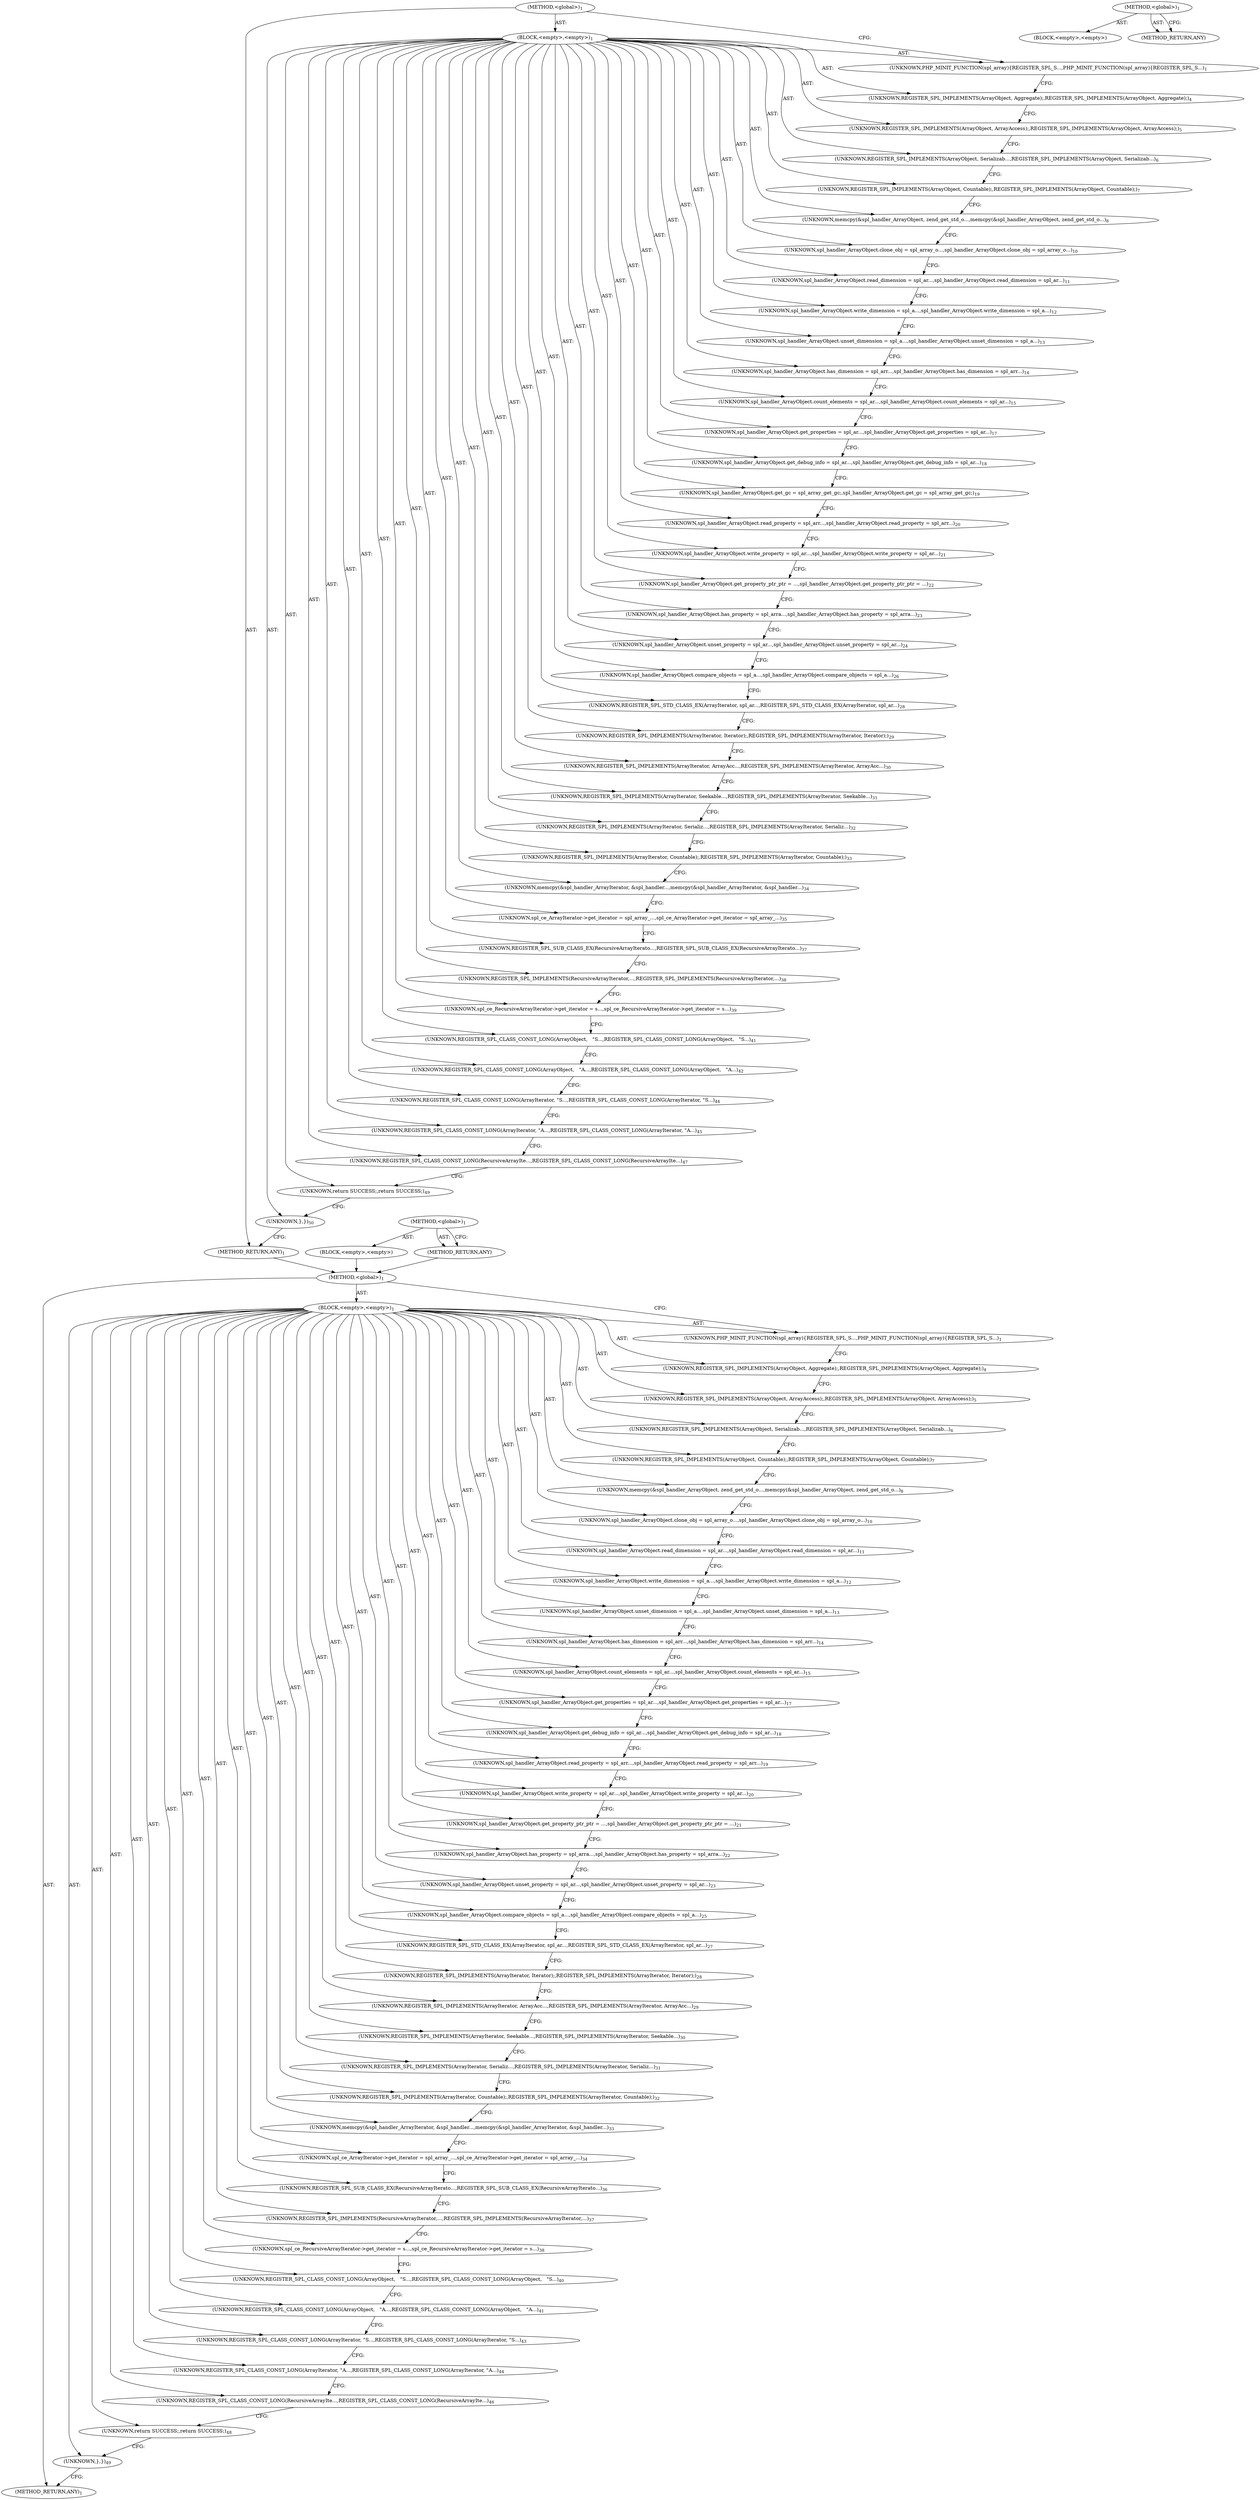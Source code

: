 digraph "&lt;global&gt;" {
vulnerable_6 [label=<(METHOD,&lt;global&gt;)<SUB>1</SUB>>];
vulnerable_7 [label=<(BLOCK,&lt;empty&gt;,&lt;empty&gt;)<SUB>1</SUB>>];
vulnerable_8 [label=<(UNKNOWN,PHP_MINIT_FUNCTION(spl_array)
{
	REGISTER_SPL_S...,PHP_MINIT_FUNCTION(spl_array)
{
	REGISTER_SPL_S...)<SUB>1</SUB>>];
vulnerable_9 [label=<(UNKNOWN,REGISTER_SPL_IMPLEMENTS(ArrayObject, Aggregate);,REGISTER_SPL_IMPLEMENTS(ArrayObject, Aggregate);)<SUB>4</SUB>>];
vulnerable_10 [label=<(UNKNOWN,REGISTER_SPL_IMPLEMENTS(ArrayObject, ArrayAccess);,REGISTER_SPL_IMPLEMENTS(ArrayObject, ArrayAccess);)<SUB>5</SUB>>];
vulnerable_11 [label=<(UNKNOWN,REGISTER_SPL_IMPLEMENTS(ArrayObject, Serializab...,REGISTER_SPL_IMPLEMENTS(ArrayObject, Serializab...)<SUB>6</SUB>>];
vulnerable_12 [label=<(UNKNOWN,REGISTER_SPL_IMPLEMENTS(ArrayObject, Countable);,REGISTER_SPL_IMPLEMENTS(ArrayObject, Countable);)<SUB>7</SUB>>];
vulnerable_13 [label=<(UNKNOWN,memcpy(&amp;spl_handler_ArrayObject, zend_get_std_o...,memcpy(&amp;spl_handler_ArrayObject, zend_get_std_o...)<SUB>8</SUB>>];
vulnerable_14 [label=<(UNKNOWN,spl_handler_ArrayObject.clone_obj = spl_array_o...,spl_handler_ArrayObject.clone_obj = spl_array_o...)<SUB>10</SUB>>];
vulnerable_15 [label=<(UNKNOWN,spl_handler_ArrayObject.read_dimension = spl_ar...,spl_handler_ArrayObject.read_dimension = spl_ar...)<SUB>11</SUB>>];
vulnerable_16 [label=<(UNKNOWN,spl_handler_ArrayObject.write_dimension = spl_a...,spl_handler_ArrayObject.write_dimension = spl_a...)<SUB>12</SUB>>];
vulnerable_17 [label=<(UNKNOWN,spl_handler_ArrayObject.unset_dimension = spl_a...,spl_handler_ArrayObject.unset_dimension = spl_a...)<SUB>13</SUB>>];
vulnerable_18 [label=<(UNKNOWN,spl_handler_ArrayObject.has_dimension = spl_arr...,spl_handler_ArrayObject.has_dimension = spl_arr...)<SUB>14</SUB>>];
vulnerable_19 [label=<(UNKNOWN,spl_handler_ArrayObject.count_elements = spl_ar...,spl_handler_ArrayObject.count_elements = spl_ar...)<SUB>15</SUB>>];
vulnerable_20 [label=<(UNKNOWN,spl_handler_ArrayObject.get_properties = spl_ar...,spl_handler_ArrayObject.get_properties = spl_ar...)<SUB>17</SUB>>];
vulnerable_21 [label=<(UNKNOWN,spl_handler_ArrayObject.get_debug_info = spl_ar...,spl_handler_ArrayObject.get_debug_info = spl_ar...)<SUB>18</SUB>>];
vulnerable_22 [label=<(UNKNOWN,spl_handler_ArrayObject.read_property = spl_arr...,spl_handler_ArrayObject.read_property = spl_arr...)<SUB>19</SUB>>];
vulnerable_23 [label=<(UNKNOWN,spl_handler_ArrayObject.write_property = spl_ar...,spl_handler_ArrayObject.write_property = spl_ar...)<SUB>20</SUB>>];
vulnerable_24 [label=<(UNKNOWN,spl_handler_ArrayObject.get_property_ptr_ptr = ...,spl_handler_ArrayObject.get_property_ptr_ptr = ...)<SUB>21</SUB>>];
vulnerable_25 [label=<(UNKNOWN,spl_handler_ArrayObject.has_property = spl_arra...,spl_handler_ArrayObject.has_property = spl_arra...)<SUB>22</SUB>>];
vulnerable_26 [label=<(UNKNOWN,spl_handler_ArrayObject.unset_property = spl_ar...,spl_handler_ArrayObject.unset_property = spl_ar...)<SUB>23</SUB>>];
vulnerable_27 [label=<(UNKNOWN,spl_handler_ArrayObject.compare_objects = spl_a...,spl_handler_ArrayObject.compare_objects = spl_a...)<SUB>25</SUB>>];
vulnerable_28 [label=<(UNKNOWN,REGISTER_SPL_STD_CLASS_EX(ArrayIterator, spl_ar...,REGISTER_SPL_STD_CLASS_EX(ArrayIterator, spl_ar...)<SUB>27</SUB>>];
vulnerable_29 [label=<(UNKNOWN,REGISTER_SPL_IMPLEMENTS(ArrayIterator, Iterator);,REGISTER_SPL_IMPLEMENTS(ArrayIterator, Iterator);)<SUB>28</SUB>>];
vulnerable_30 [label=<(UNKNOWN,REGISTER_SPL_IMPLEMENTS(ArrayIterator, ArrayAcc...,REGISTER_SPL_IMPLEMENTS(ArrayIterator, ArrayAcc...)<SUB>29</SUB>>];
vulnerable_31 [label=<(UNKNOWN,REGISTER_SPL_IMPLEMENTS(ArrayIterator, Seekable...,REGISTER_SPL_IMPLEMENTS(ArrayIterator, Seekable...)<SUB>30</SUB>>];
vulnerable_32 [label=<(UNKNOWN,REGISTER_SPL_IMPLEMENTS(ArrayIterator, Serializ...,REGISTER_SPL_IMPLEMENTS(ArrayIterator, Serializ...)<SUB>31</SUB>>];
vulnerable_33 [label=<(UNKNOWN,REGISTER_SPL_IMPLEMENTS(ArrayIterator, Countable);,REGISTER_SPL_IMPLEMENTS(ArrayIterator, Countable);)<SUB>32</SUB>>];
vulnerable_34 [label=<(UNKNOWN,memcpy(&amp;spl_handler_ArrayIterator, &amp;spl_handler...,memcpy(&amp;spl_handler_ArrayIterator, &amp;spl_handler...)<SUB>33</SUB>>];
vulnerable_35 [label=<(UNKNOWN,spl_ce_ArrayIterator-&gt;get_iterator = spl_array_...,spl_ce_ArrayIterator-&gt;get_iterator = spl_array_...)<SUB>34</SUB>>];
vulnerable_36 [label=<(UNKNOWN,REGISTER_SPL_SUB_CLASS_EX(RecursiveArrayIterato...,REGISTER_SPL_SUB_CLASS_EX(RecursiveArrayIterato...)<SUB>36</SUB>>];
vulnerable_37 [label=<(UNKNOWN,REGISTER_SPL_IMPLEMENTS(RecursiveArrayIterator,...,REGISTER_SPL_IMPLEMENTS(RecursiveArrayIterator,...)<SUB>37</SUB>>];
vulnerable_38 [label=<(UNKNOWN,spl_ce_RecursiveArrayIterator-&gt;get_iterator = s...,spl_ce_RecursiveArrayIterator-&gt;get_iterator = s...)<SUB>38</SUB>>];
vulnerable_39 [label=<(UNKNOWN,REGISTER_SPL_CLASS_CONST_LONG(ArrayObject,   &quot;S...,REGISTER_SPL_CLASS_CONST_LONG(ArrayObject,   &quot;S...)<SUB>40</SUB>>];
vulnerable_40 [label=<(UNKNOWN,REGISTER_SPL_CLASS_CONST_LONG(ArrayObject,   &quot;A...,REGISTER_SPL_CLASS_CONST_LONG(ArrayObject,   &quot;A...)<SUB>41</SUB>>];
vulnerable_41 [label=<(UNKNOWN,REGISTER_SPL_CLASS_CONST_LONG(ArrayIterator, &quot;S...,REGISTER_SPL_CLASS_CONST_LONG(ArrayIterator, &quot;S...)<SUB>43</SUB>>];
vulnerable_42 [label=<(UNKNOWN,REGISTER_SPL_CLASS_CONST_LONG(ArrayIterator, &quot;A...,REGISTER_SPL_CLASS_CONST_LONG(ArrayIterator, &quot;A...)<SUB>44</SUB>>];
vulnerable_43 [label=<(UNKNOWN,REGISTER_SPL_CLASS_CONST_LONG(RecursiveArrayIte...,REGISTER_SPL_CLASS_CONST_LONG(RecursiveArrayIte...)<SUB>46</SUB>>];
vulnerable_44 [label=<(UNKNOWN,return SUCCESS;,return SUCCESS;)<SUB>48</SUB>>];
vulnerable_45 [label=<(UNKNOWN,},})<SUB>49</SUB>>];
vulnerable_46 [label=<(METHOD_RETURN,ANY)<SUB>1</SUB>>];
vulnerable_51 [label=<(METHOD,&lt;global&gt;)<SUB>1</SUB>>];
vulnerable_52 [label=<(BLOCK,&lt;empty&gt;,&lt;empty&gt;)>];
vulnerable_53 [label=<(METHOD_RETURN,ANY)>];
fixed_6 [label=<(METHOD,&lt;global&gt;)<SUB>1</SUB>>];
fixed_7 [label=<(BLOCK,&lt;empty&gt;,&lt;empty&gt;)<SUB>1</SUB>>];
fixed_8 [label=<(UNKNOWN,PHP_MINIT_FUNCTION(spl_array)
{
	REGISTER_SPL_S...,PHP_MINIT_FUNCTION(spl_array)
{
	REGISTER_SPL_S...)<SUB>1</SUB>>];
fixed_9 [label=<(UNKNOWN,REGISTER_SPL_IMPLEMENTS(ArrayObject, Aggregate);,REGISTER_SPL_IMPLEMENTS(ArrayObject, Aggregate);)<SUB>4</SUB>>];
fixed_10 [label=<(UNKNOWN,REGISTER_SPL_IMPLEMENTS(ArrayObject, ArrayAccess);,REGISTER_SPL_IMPLEMENTS(ArrayObject, ArrayAccess);)<SUB>5</SUB>>];
fixed_11 [label=<(UNKNOWN,REGISTER_SPL_IMPLEMENTS(ArrayObject, Serializab...,REGISTER_SPL_IMPLEMENTS(ArrayObject, Serializab...)<SUB>6</SUB>>];
fixed_12 [label=<(UNKNOWN,REGISTER_SPL_IMPLEMENTS(ArrayObject, Countable);,REGISTER_SPL_IMPLEMENTS(ArrayObject, Countable);)<SUB>7</SUB>>];
fixed_13 [label=<(UNKNOWN,memcpy(&amp;spl_handler_ArrayObject, zend_get_std_o...,memcpy(&amp;spl_handler_ArrayObject, zend_get_std_o...)<SUB>8</SUB>>];
fixed_14 [label=<(UNKNOWN,spl_handler_ArrayObject.clone_obj = spl_array_o...,spl_handler_ArrayObject.clone_obj = spl_array_o...)<SUB>10</SUB>>];
fixed_15 [label=<(UNKNOWN,spl_handler_ArrayObject.read_dimension = spl_ar...,spl_handler_ArrayObject.read_dimension = spl_ar...)<SUB>11</SUB>>];
fixed_16 [label=<(UNKNOWN,spl_handler_ArrayObject.write_dimension = spl_a...,spl_handler_ArrayObject.write_dimension = spl_a...)<SUB>12</SUB>>];
fixed_17 [label=<(UNKNOWN,spl_handler_ArrayObject.unset_dimension = spl_a...,spl_handler_ArrayObject.unset_dimension = spl_a...)<SUB>13</SUB>>];
fixed_18 [label=<(UNKNOWN,spl_handler_ArrayObject.has_dimension = spl_arr...,spl_handler_ArrayObject.has_dimension = spl_arr...)<SUB>14</SUB>>];
fixed_19 [label=<(UNKNOWN,spl_handler_ArrayObject.count_elements = spl_ar...,spl_handler_ArrayObject.count_elements = spl_ar...)<SUB>15</SUB>>];
fixed_20 [label=<(UNKNOWN,spl_handler_ArrayObject.get_properties = spl_ar...,spl_handler_ArrayObject.get_properties = spl_ar...)<SUB>17</SUB>>];
fixed_21 [label=<(UNKNOWN,spl_handler_ArrayObject.get_debug_info = spl_ar...,spl_handler_ArrayObject.get_debug_info = spl_ar...)<SUB>18</SUB>>];
fixed_22 [label=<(UNKNOWN,spl_handler_ArrayObject.get_gc = spl_array_get_gc;,spl_handler_ArrayObject.get_gc = spl_array_get_gc;)<SUB>19</SUB>>];
fixed_23 [label=<(UNKNOWN,spl_handler_ArrayObject.read_property = spl_arr...,spl_handler_ArrayObject.read_property = spl_arr...)<SUB>20</SUB>>];
fixed_24 [label=<(UNKNOWN,spl_handler_ArrayObject.write_property = spl_ar...,spl_handler_ArrayObject.write_property = spl_ar...)<SUB>21</SUB>>];
fixed_25 [label=<(UNKNOWN,spl_handler_ArrayObject.get_property_ptr_ptr = ...,spl_handler_ArrayObject.get_property_ptr_ptr = ...)<SUB>22</SUB>>];
fixed_26 [label=<(UNKNOWN,spl_handler_ArrayObject.has_property = spl_arra...,spl_handler_ArrayObject.has_property = spl_arra...)<SUB>23</SUB>>];
fixed_27 [label=<(UNKNOWN,spl_handler_ArrayObject.unset_property = spl_ar...,spl_handler_ArrayObject.unset_property = spl_ar...)<SUB>24</SUB>>];
fixed_28 [label=<(UNKNOWN,spl_handler_ArrayObject.compare_objects = spl_a...,spl_handler_ArrayObject.compare_objects = spl_a...)<SUB>26</SUB>>];
fixed_29 [label=<(UNKNOWN,REGISTER_SPL_STD_CLASS_EX(ArrayIterator, spl_ar...,REGISTER_SPL_STD_CLASS_EX(ArrayIterator, spl_ar...)<SUB>28</SUB>>];
fixed_30 [label=<(UNKNOWN,REGISTER_SPL_IMPLEMENTS(ArrayIterator, Iterator);,REGISTER_SPL_IMPLEMENTS(ArrayIterator, Iterator);)<SUB>29</SUB>>];
fixed_31 [label=<(UNKNOWN,REGISTER_SPL_IMPLEMENTS(ArrayIterator, ArrayAcc...,REGISTER_SPL_IMPLEMENTS(ArrayIterator, ArrayAcc...)<SUB>30</SUB>>];
fixed_32 [label=<(UNKNOWN,REGISTER_SPL_IMPLEMENTS(ArrayIterator, Seekable...,REGISTER_SPL_IMPLEMENTS(ArrayIterator, Seekable...)<SUB>31</SUB>>];
fixed_33 [label=<(UNKNOWN,REGISTER_SPL_IMPLEMENTS(ArrayIterator, Serializ...,REGISTER_SPL_IMPLEMENTS(ArrayIterator, Serializ...)<SUB>32</SUB>>];
fixed_34 [label=<(UNKNOWN,REGISTER_SPL_IMPLEMENTS(ArrayIterator, Countable);,REGISTER_SPL_IMPLEMENTS(ArrayIterator, Countable);)<SUB>33</SUB>>];
fixed_35 [label=<(UNKNOWN,memcpy(&amp;spl_handler_ArrayIterator, &amp;spl_handler...,memcpy(&amp;spl_handler_ArrayIterator, &amp;spl_handler...)<SUB>34</SUB>>];
fixed_36 [label=<(UNKNOWN,spl_ce_ArrayIterator-&gt;get_iterator = spl_array_...,spl_ce_ArrayIterator-&gt;get_iterator = spl_array_...)<SUB>35</SUB>>];
fixed_37 [label=<(UNKNOWN,REGISTER_SPL_SUB_CLASS_EX(RecursiveArrayIterato...,REGISTER_SPL_SUB_CLASS_EX(RecursiveArrayIterato...)<SUB>37</SUB>>];
fixed_38 [label=<(UNKNOWN,REGISTER_SPL_IMPLEMENTS(RecursiveArrayIterator,...,REGISTER_SPL_IMPLEMENTS(RecursiveArrayIterator,...)<SUB>38</SUB>>];
fixed_39 [label=<(UNKNOWN,spl_ce_RecursiveArrayIterator-&gt;get_iterator = s...,spl_ce_RecursiveArrayIterator-&gt;get_iterator = s...)<SUB>39</SUB>>];
fixed_40 [label=<(UNKNOWN,REGISTER_SPL_CLASS_CONST_LONG(ArrayObject,   &quot;S...,REGISTER_SPL_CLASS_CONST_LONG(ArrayObject,   &quot;S...)<SUB>41</SUB>>];
fixed_41 [label=<(UNKNOWN,REGISTER_SPL_CLASS_CONST_LONG(ArrayObject,   &quot;A...,REGISTER_SPL_CLASS_CONST_LONG(ArrayObject,   &quot;A...)<SUB>42</SUB>>];
fixed_42 [label=<(UNKNOWN,REGISTER_SPL_CLASS_CONST_LONG(ArrayIterator, &quot;S...,REGISTER_SPL_CLASS_CONST_LONG(ArrayIterator, &quot;S...)<SUB>44</SUB>>];
fixed_43 [label=<(UNKNOWN,REGISTER_SPL_CLASS_CONST_LONG(ArrayIterator, &quot;A...,REGISTER_SPL_CLASS_CONST_LONG(ArrayIterator, &quot;A...)<SUB>45</SUB>>];
fixed_44 [label=<(UNKNOWN,REGISTER_SPL_CLASS_CONST_LONG(RecursiveArrayIte...,REGISTER_SPL_CLASS_CONST_LONG(RecursiveArrayIte...)<SUB>47</SUB>>];
fixed_45 [label=<(UNKNOWN,return SUCCESS;,return SUCCESS;)<SUB>49</SUB>>];
fixed_46 [label=<(UNKNOWN,},})<SUB>50</SUB>>];
fixed_47 [label=<(METHOD_RETURN,ANY)<SUB>1</SUB>>];
fixed_52 [label=<(METHOD,&lt;global&gt;)<SUB>1</SUB>>];
fixed_53 [label=<(BLOCK,&lt;empty&gt;,&lt;empty&gt;)>];
fixed_54 [label=<(METHOD_RETURN,ANY)>];
vulnerable_6 -> vulnerable_7  [key=0, label="AST: "];
vulnerable_6 -> vulnerable_46  [key=0, label="AST: "];
vulnerable_6 -> vulnerable_8  [key=0, label="CFG: "];
vulnerable_7 -> vulnerable_8  [key=0, label="AST: "];
vulnerable_7 -> vulnerable_9  [key=0, label="AST: "];
vulnerable_7 -> vulnerable_10  [key=0, label="AST: "];
vulnerable_7 -> vulnerable_11  [key=0, label="AST: "];
vulnerable_7 -> vulnerable_12  [key=0, label="AST: "];
vulnerable_7 -> vulnerable_13  [key=0, label="AST: "];
vulnerable_7 -> vulnerable_14  [key=0, label="AST: "];
vulnerable_7 -> vulnerable_15  [key=0, label="AST: "];
vulnerable_7 -> vulnerable_16  [key=0, label="AST: "];
vulnerable_7 -> vulnerable_17  [key=0, label="AST: "];
vulnerable_7 -> vulnerable_18  [key=0, label="AST: "];
vulnerable_7 -> vulnerable_19  [key=0, label="AST: "];
vulnerable_7 -> vulnerable_20  [key=0, label="AST: "];
vulnerable_7 -> vulnerable_21  [key=0, label="AST: "];
vulnerable_7 -> vulnerable_22  [key=0, label="AST: "];
vulnerable_7 -> vulnerable_23  [key=0, label="AST: "];
vulnerable_7 -> vulnerable_24  [key=0, label="AST: "];
vulnerable_7 -> vulnerable_25  [key=0, label="AST: "];
vulnerable_7 -> vulnerable_26  [key=0, label="AST: "];
vulnerable_7 -> vulnerable_27  [key=0, label="AST: "];
vulnerable_7 -> vulnerable_28  [key=0, label="AST: "];
vulnerable_7 -> vulnerable_29  [key=0, label="AST: "];
vulnerable_7 -> vulnerable_30  [key=0, label="AST: "];
vulnerable_7 -> vulnerable_31  [key=0, label="AST: "];
vulnerable_7 -> vulnerable_32  [key=0, label="AST: "];
vulnerable_7 -> vulnerable_33  [key=0, label="AST: "];
vulnerable_7 -> vulnerable_34  [key=0, label="AST: "];
vulnerable_7 -> vulnerable_35  [key=0, label="AST: "];
vulnerable_7 -> vulnerable_36  [key=0, label="AST: "];
vulnerable_7 -> vulnerable_37  [key=0, label="AST: "];
vulnerable_7 -> vulnerable_38  [key=0, label="AST: "];
vulnerable_7 -> vulnerable_39  [key=0, label="AST: "];
vulnerable_7 -> vulnerable_40  [key=0, label="AST: "];
vulnerable_7 -> vulnerable_41  [key=0, label="AST: "];
vulnerable_7 -> vulnerable_42  [key=0, label="AST: "];
vulnerable_7 -> vulnerable_43  [key=0, label="AST: "];
vulnerable_7 -> vulnerable_44  [key=0, label="AST: "];
vulnerable_7 -> vulnerable_45  [key=0, label="AST: "];
vulnerable_8 -> vulnerable_9  [key=0, label="CFG: "];
vulnerable_9 -> vulnerable_10  [key=0, label="CFG: "];
vulnerable_10 -> vulnerable_11  [key=0, label="CFG: "];
vulnerable_11 -> vulnerable_12  [key=0, label="CFG: "];
vulnerable_12 -> vulnerable_13  [key=0, label="CFG: "];
vulnerable_13 -> vulnerable_14  [key=0, label="CFG: "];
vulnerable_14 -> vulnerable_15  [key=0, label="CFG: "];
vulnerable_15 -> vulnerable_16  [key=0, label="CFG: "];
vulnerable_16 -> vulnerable_17  [key=0, label="CFG: "];
vulnerable_17 -> vulnerable_18  [key=0, label="CFG: "];
vulnerable_18 -> vulnerable_19  [key=0, label="CFG: "];
vulnerable_19 -> vulnerable_20  [key=0, label="CFG: "];
vulnerable_20 -> vulnerable_21  [key=0, label="CFG: "];
vulnerable_21 -> vulnerable_22  [key=0, label="CFG: "];
vulnerable_22 -> vulnerable_23  [key=0, label="CFG: "];
vulnerable_23 -> vulnerable_24  [key=0, label="CFG: "];
vulnerable_24 -> vulnerable_25  [key=0, label="CFG: "];
vulnerable_25 -> vulnerable_26  [key=0, label="CFG: "];
vulnerable_26 -> vulnerable_27  [key=0, label="CFG: "];
vulnerable_27 -> vulnerable_28  [key=0, label="CFG: "];
vulnerable_28 -> vulnerable_29  [key=0, label="CFG: "];
vulnerable_29 -> vulnerable_30  [key=0, label="CFG: "];
vulnerable_30 -> vulnerable_31  [key=0, label="CFG: "];
vulnerable_31 -> vulnerable_32  [key=0, label="CFG: "];
vulnerable_32 -> vulnerable_33  [key=0, label="CFG: "];
vulnerable_33 -> vulnerable_34  [key=0, label="CFG: "];
vulnerable_34 -> vulnerable_35  [key=0, label="CFG: "];
vulnerable_35 -> vulnerable_36  [key=0, label="CFG: "];
vulnerable_36 -> vulnerable_37  [key=0, label="CFG: "];
vulnerable_37 -> vulnerable_38  [key=0, label="CFG: "];
vulnerable_38 -> vulnerable_39  [key=0, label="CFG: "];
vulnerable_39 -> vulnerable_40  [key=0, label="CFG: "];
vulnerable_40 -> vulnerable_41  [key=0, label="CFG: "];
vulnerable_41 -> vulnerable_42  [key=0, label="CFG: "];
vulnerable_42 -> vulnerable_43  [key=0, label="CFG: "];
vulnerable_43 -> vulnerable_44  [key=0, label="CFG: "];
vulnerable_44 -> vulnerable_45  [key=0, label="CFG: "];
vulnerable_45 -> vulnerable_46  [key=0, label="CFG: "];
vulnerable_51 -> vulnerable_52  [key=0, label="AST: "];
vulnerable_51 -> vulnerable_53  [key=0, label="AST: "];
vulnerable_51 -> vulnerable_53  [key=1, label="CFG: "];
fixed_6 -> fixed_7  [key=0, label="AST: "];
fixed_6 -> fixed_47  [key=0, label="AST: "];
fixed_6 -> fixed_8  [key=0, label="CFG: "];
fixed_7 -> fixed_8  [key=0, label="AST: "];
fixed_7 -> fixed_9  [key=0, label="AST: "];
fixed_7 -> fixed_10  [key=0, label="AST: "];
fixed_7 -> fixed_11  [key=0, label="AST: "];
fixed_7 -> fixed_12  [key=0, label="AST: "];
fixed_7 -> fixed_13  [key=0, label="AST: "];
fixed_7 -> fixed_14  [key=0, label="AST: "];
fixed_7 -> fixed_15  [key=0, label="AST: "];
fixed_7 -> fixed_16  [key=0, label="AST: "];
fixed_7 -> fixed_17  [key=0, label="AST: "];
fixed_7 -> fixed_18  [key=0, label="AST: "];
fixed_7 -> fixed_19  [key=0, label="AST: "];
fixed_7 -> fixed_20  [key=0, label="AST: "];
fixed_7 -> fixed_21  [key=0, label="AST: "];
fixed_7 -> fixed_22  [key=0, label="AST: "];
fixed_7 -> fixed_23  [key=0, label="AST: "];
fixed_7 -> fixed_24  [key=0, label="AST: "];
fixed_7 -> fixed_25  [key=0, label="AST: "];
fixed_7 -> fixed_26  [key=0, label="AST: "];
fixed_7 -> fixed_27  [key=0, label="AST: "];
fixed_7 -> fixed_28  [key=0, label="AST: "];
fixed_7 -> fixed_29  [key=0, label="AST: "];
fixed_7 -> fixed_30  [key=0, label="AST: "];
fixed_7 -> fixed_31  [key=0, label="AST: "];
fixed_7 -> fixed_32  [key=0, label="AST: "];
fixed_7 -> fixed_33  [key=0, label="AST: "];
fixed_7 -> fixed_34  [key=0, label="AST: "];
fixed_7 -> fixed_35  [key=0, label="AST: "];
fixed_7 -> fixed_36  [key=0, label="AST: "];
fixed_7 -> fixed_37  [key=0, label="AST: "];
fixed_7 -> fixed_38  [key=0, label="AST: "];
fixed_7 -> fixed_39  [key=0, label="AST: "];
fixed_7 -> fixed_40  [key=0, label="AST: "];
fixed_7 -> fixed_41  [key=0, label="AST: "];
fixed_7 -> fixed_42  [key=0, label="AST: "];
fixed_7 -> fixed_43  [key=0, label="AST: "];
fixed_7 -> fixed_44  [key=0, label="AST: "];
fixed_7 -> fixed_45  [key=0, label="AST: "];
fixed_7 -> fixed_46  [key=0, label="AST: "];
fixed_8 -> fixed_9  [key=0, label="CFG: "];
fixed_9 -> fixed_10  [key=0, label="CFG: "];
fixed_10 -> fixed_11  [key=0, label="CFG: "];
fixed_11 -> fixed_12  [key=0, label="CFG: "];
fixed_12 -> fixed_13  [key=0, label="CFG: "];
fixed_13 -> fixed_14  [key=0, label="CFG: "];
fixed_14 -> fixed_15  [key=0, label="CFG: "];
fixed_15 -> fixed_16  [key=0, label="CFG: "];
fixed_16 -> fixed_17  [key=0, label="CFG: "];
fixed_17 -> fixed_18  [key=0, label="CFG: "];
fixed_18 -> fixed_19  [key=0, label="CFG: "];
fixed_19 -> fixed_20  [key=0, label="CFG: "];
fixed_20 -> fixed_21  [key=0, label="CFG: "];
fixed_21 -> fixed_22  [key=0, label="CFG: "];
fixed_22 -> fixed_23  [key=0, label="CFG: "];
fixed_23 -> fixed_24  [key=0, label="CFG: "];
fixed_24 -> fixed_25  [key=0, label="CFG: "];
fixed_25 -> fixed_26  [key=0, label="CFG: "];
fixed_26 -> fixed_27  [key=0, label="CFG: "];
fixed_27 -> fixed_28  [key=0, label="CFG: "];
fixed_28 -> fixed_29  [key=0, label="CFG: "];
fixed_29 -> fixed_30  [key=0, label="CFG: "];
fixed_30 -> fixed_31  [key=0, label="CFG: "];
fixed_31 -> fixed_32  [key=0, label="CFG: "];
fixed_32 -> fixed_33  [key=0, label="CFG: "];
fixed_33 -> fixed_34  [key=0, label="CFG: "];
fixed_34 -> fixed_35  [key=0, label="CFG: "];
fixed_35 -> fixed_36  [key=0, label="CFG: "];
fixed_36 -> fixed_37  [key=0, label="CFG: "];
fixed_37 -> fixed_38  [key=0, label="CFG: "];
fixed_38 -> fixed_39  [key=0, label="CFG: "];
fixed_39 -> fixed_40  [key=0, label="CFG: "];
fixed_40 -> fixed_41  [key=0, label="CFG: "];
fixed_41 -> fixed_42  [key=0, label="CFG: "];
fixed_42 -> fixed_43  [key=0, label="CFG: "];
fixed_43 -> fixed_44  [key=0, label="CFG: "];
fixed_44 -> fixed_45  [key=0, label="CFG: "];
fixed_45 -> fixed_46  [key=0, label="CFG: "];
fixed_46 -> fixed_47  [key=0, label="CFG: "];
fixed_47 -> vulnerable_6  [key=0];
fixed_52 -> fixed_53  [key=0, label="AST: "];
fixed_52 -> fixed_54  [key=0, label="AST: "];
fixed_52 -> fixed_54  [key=1, label="CFG: "];
fixed_53 -> vulnerable_6  [key=0];
fixed_54 -> vulnerable_6  [key=0];
}
